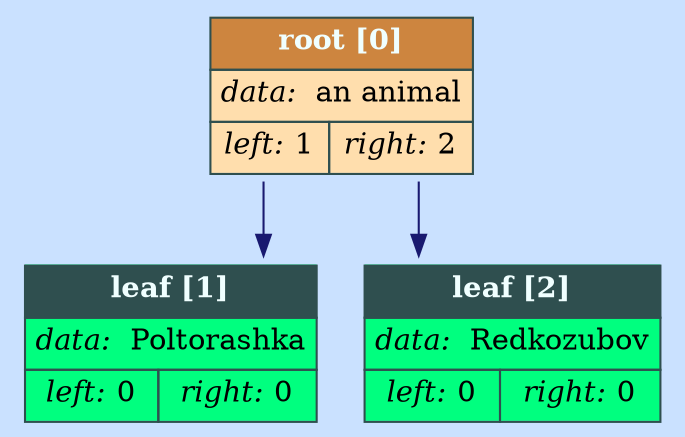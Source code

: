 digraph G{
layout=dot
rankdir=TD
splines=ortho
nodesep=0.1
overlap=voronoi
bgcolor=lightsteelblue1
node [shape=plaintext color=darkslategray]
node0 [label=<<TABLE BORDER="0" CELLBORDER="1" CELLSPACING="0" CELLPADDING="4" BGCOLOR="navajowhite">
<TR><TD ALIGN="CENTER" COLSPAN="2" BGCOLOR="peru"><FONT COLOR="azure"><B>root [0]</B></FONT></TD></TR>
<TR><TD COLSPAN="2"><I>data: </I> an animal</TD></TR>
<TR><TD><I>left: </I>1</TD><TD><I>right: </I>2</TD></TR>
</TABLE>>]
node1 [label=<<TABLE BORDER="0" CELLBORDER="1" CELLSPACING="0" CELLPADDING="4" BGCOLOR="springgreen">
<TR><TD ALIGN="CENTER" COLSPAN="2" BGCOLOR="darkslategrey"><FONT COLOR="azure"><B>leaf [1]</B></FONT></TD></TR>
<TR><TD COLSPAN="2"><I>data: </I> Poltorashka</TD></TR>
<TR><TD><I>left: </I>0</TD><TD><I>right: </I>0</TD></TR>
</TABLE>>]
node2 [label=<<TABLE BORDER="0" CELLBORDER="1" CELLSPACING="0" CELLPADDING="4" BGCOLOR="springgreen">
<TR><TD ALIGN="CENTER" COLSPAN="2" BGCOLOR="darkslategrey"><FONT COLOR="azure"><B>leaf [2]</B></FONT></TD></TR>
<TR><TD COLSPAN="2"><I>data: </I> Redkozubov</TD></TR>
<TR><TD><I>left: </I>0</TD><TD><I>right: </I>0</TD></TR>
</TABLE>>]
node0->node1 [color=midnightblue]
node0->node2 [color=midnightblue]
}